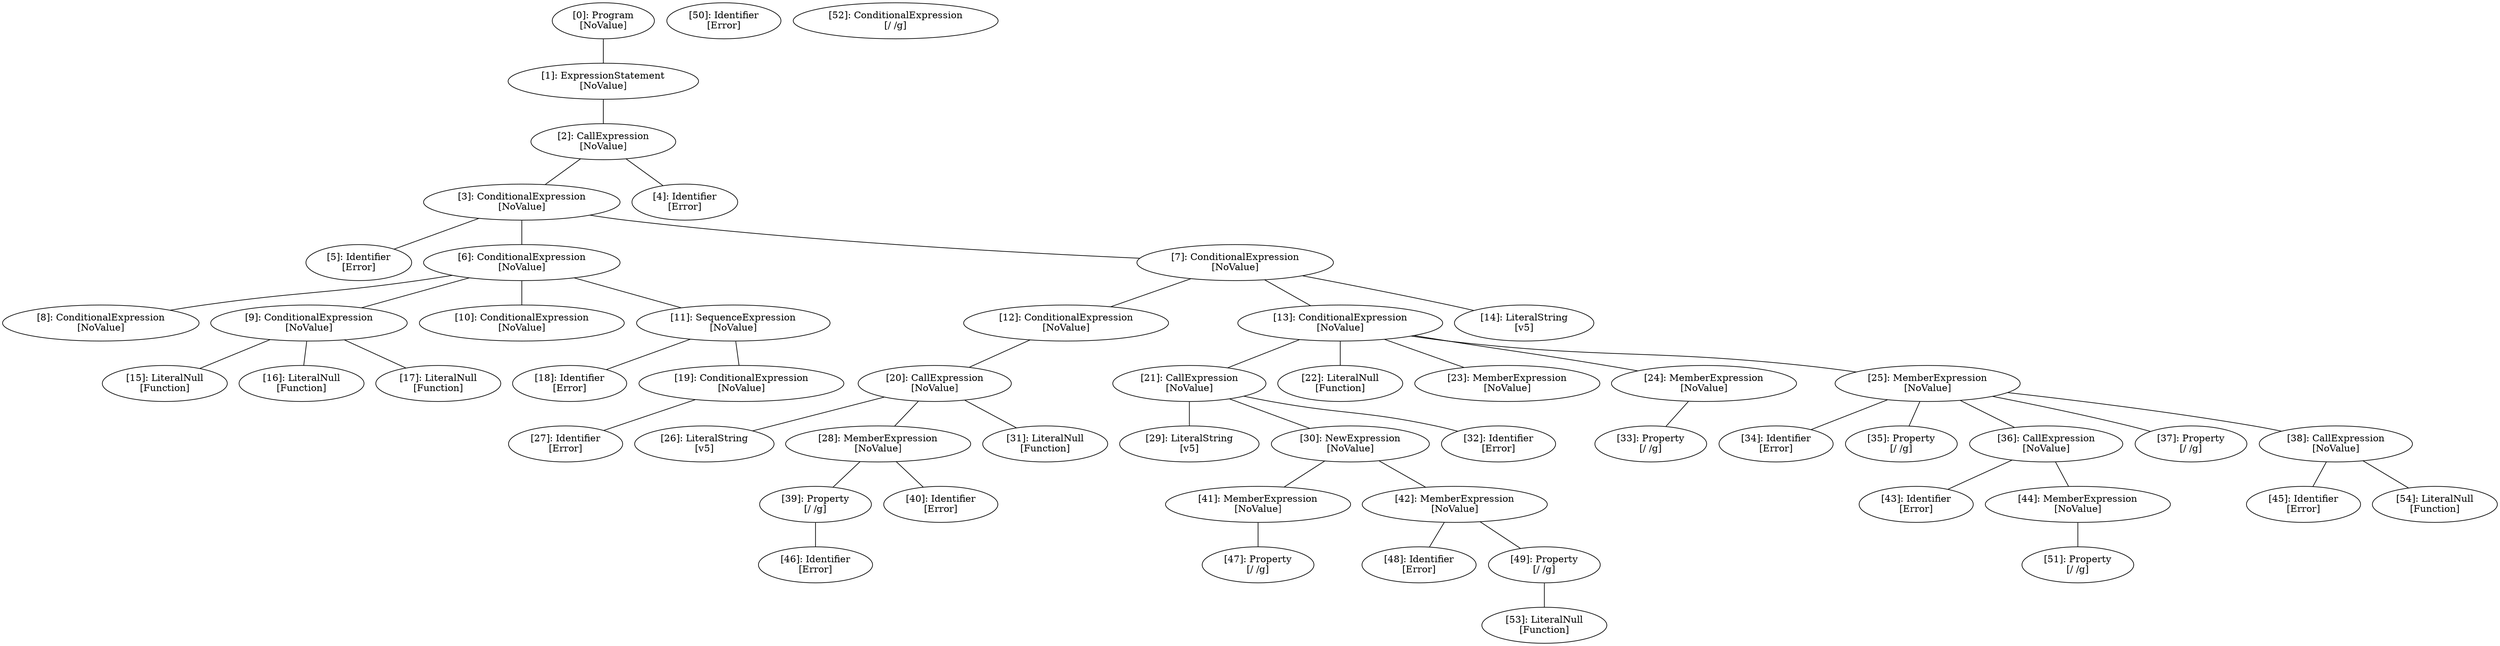// Result
graph {
	0 [label="[0]: Program
[NoValue]"]
	1 [label="[1]: ExpressionStatement
[NoValue]"]
	2 [label="[2]: CallExpression
[NoValue]"]
	3 [label="[3]: ConditionalExpression
[NoValue]"]
	4 [label="[4]: Identifier
[Error]"]
	5 [label="[5]: Identifier
[Error]"]
	6 [label="[6]: ConditionalExpression
[NoValue]"]
	7 [label="[7]: ConditionalExpression
[NoValue]"]
	8 [label="[8]: ConditionalExpression
[NoValue]"]
	9 [label="[9]: ConditionalExpression
[NoValue]"]
	10 [label="[10]: ConditionalExpression
[NoValue]"]
	11 [label="[11]: SequenceExpression
[NoValue]"]
	12 [label="[12]: ConditionalExpression
[NoValue]"]
	13 [label="[13]: ConditionalExpression
[NoValue]"]
	14 [label="[14]: LiteralString
[v5]"]
	15 [label="[15]: LiteralNull
[Function]"]
	16 [label="[16]: LiteralNull
[Function]"]
	17 [label="[17]: LiteralNull
[Function]"]
	18 [label="[18]: Identifier
[Error]"]
	19 [label="[19]: ConditionalExpression
[NoValue]"]
	20 [label="[20]: CallExpression
[NoValue]"]
	21 [label="[21]: CallExpression
[NoValue]"]
	22 [label="[22]: LiteralNull
[Function]"]
	23 [label="[23]: MemberExpression
[NoValue]"]
	24 [label="[24]: MemberExpression
[NoValue]"]
	25 [label="[25]: MemberExpression
[NoValue]"]
	26 [label="[26]: LiteralString
[v5]"]
	27 [label="[27]: Identifier
[Error]"]
	28 [label="[28]: MemberExpression
[NoValue]"]
	29 [label="[29]: LiteralString
[v5]"]
	30 [label="[30]: NewExpression
[NoValue]"]
	31 [label="[31]: LiteralNull
[Function]"]
	32 [label="[32]: Identifier
[Error]"]
	33 [label="[33]: Property
[/ /g]"]
	34 [label="[34]: Identifier
[Error]"]
	35 [label="[35]: Property
[/ /g]"]
	36 [label="[36]: CallExpression
[NoValue]"]
	37 [label="[37]: Property
[/ /g]"]
	38 [label="[38]: CallExpression
[NoValue]"]
	39 [label="[39]: Property
[/ /g]"]
	40 [label="[40]: Identifier
[Error]"]
	41 [label="[41]: MemberExpression
[NoValue]"]
	42 [label="[42]: MemberExpression
[NoValue]"]
	43 [label="[43]: Identifier
[Error]"]
	44 [label="[44]: MemberExpression
[NoValue]"]
	45 [label="[45]: Identifier
[Error]"]
	46 [label="[46]: Identifier
[Error]"]
	47 [label="[47]: Property
[/ /g]"]
	48 [label="[48]: Identifier
[Error]"]
	49 [label="[49]: Property
[/ /g]"]
	50 [label="[50]: Identifier
[Error]"]
	51 [label="[51]: Property
[/ /g]"]
	52 [label="[52]: ConditionalExpression
[/ /g]"]
	53 [label="[53]: LiteralNull
[Function]"]
	54 [label="[54]: LiteralNull
[Function]"]
	0 -- 1
	1 -- 2
	2 -- 3
	2 -- 4
	3 -- 5
	3 -- 6
	3 -- 7
	6 -- 8
	6 -- 9
	6 -- 10
	6 -- 11
	7 -- 12
	7 -- 13
	7 -- 14
	9 -- 15
	9 -- 16
	9 -- 17
	11 -- 18
	11 -- 19
	12 -- 20
	13 -- 21
	13 -- 22
	13 -- 23
	13 -- 24
	13 -- 25
	19 -- 27
	20 -- 26
	20 -- 28
	20 -- 31
	21 -- 29
	21 -- 30
	21 -- 32
	24 -- 33
	25 -- 34
	25 -- 35
	25 -- 36
	25 -- 37
	25 -- 38
	28 -- 39
	28 -- 40
	30 -- 41
	30 -- 42
	36 -- 43
	36 -- 44
	38 -- 45
	38 -- 54
	39 -- 46
	41 -- 47
	42 -- 48
	42 -- 49
	44 -- 51
	49 -- 53
}
